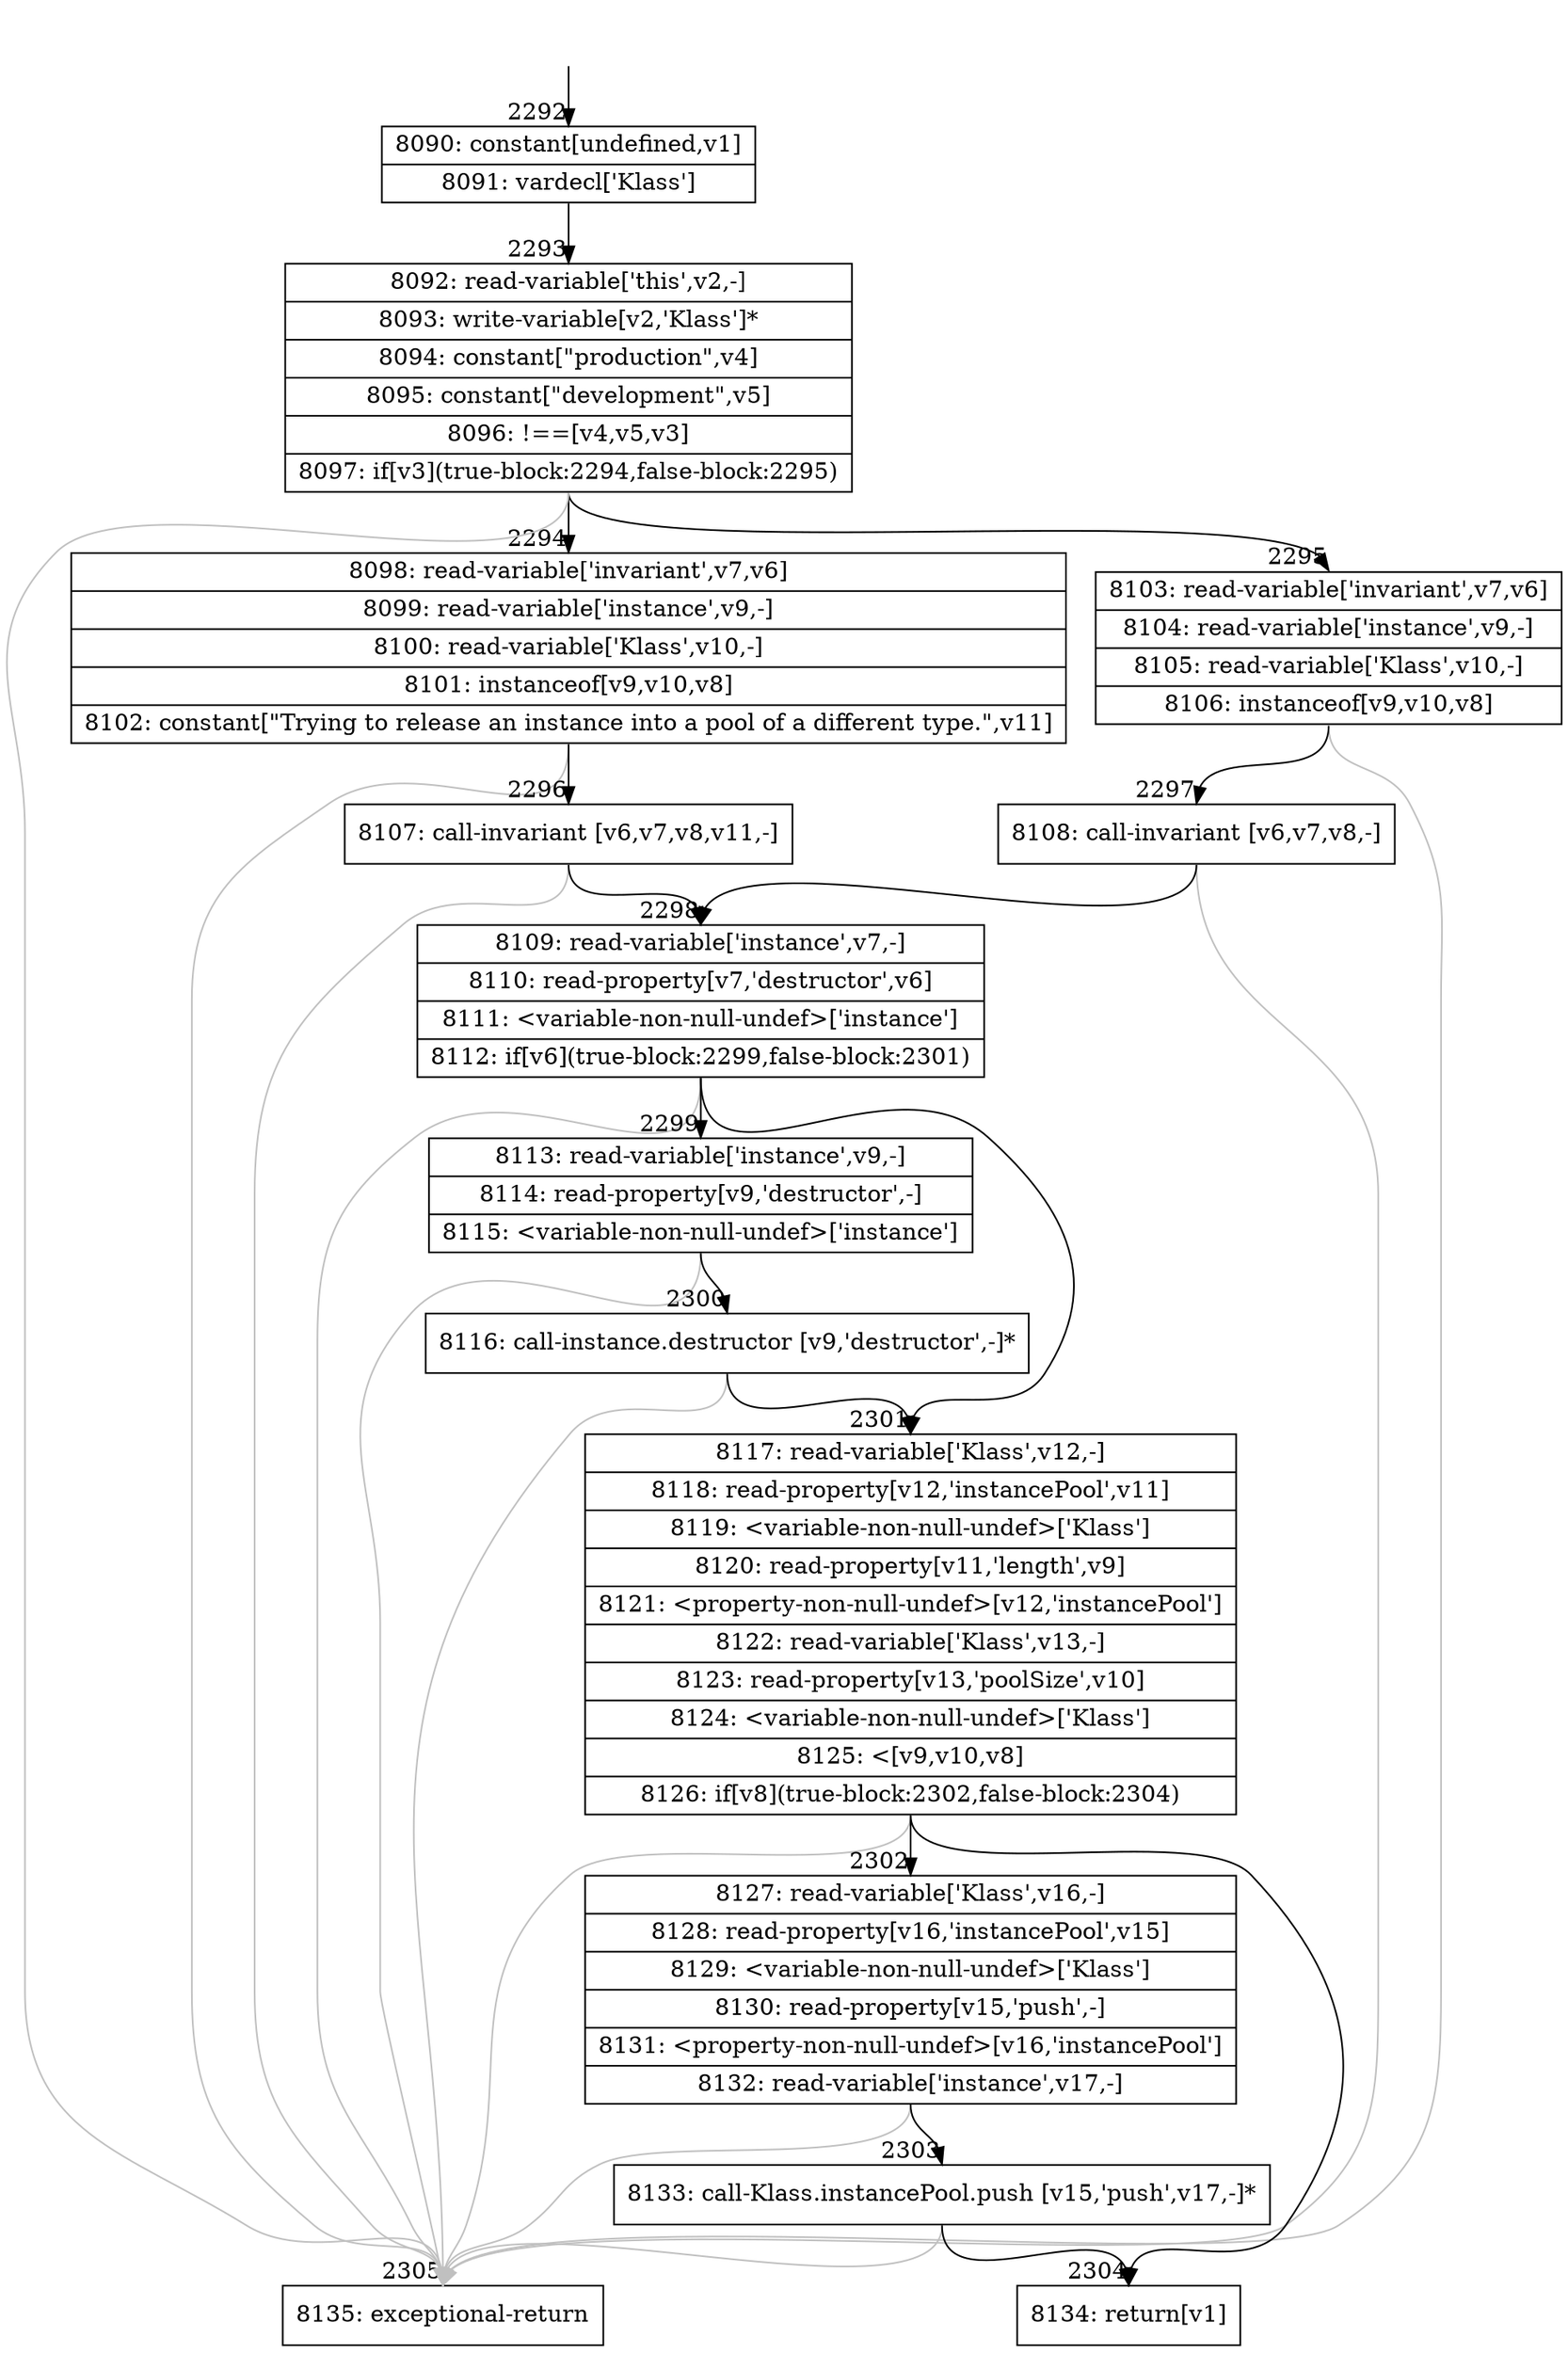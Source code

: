 digraph {
rankdir="TD"
BB_entry166[shape=none,label=""];
BB_entry166 -> BB2292 [tailport=s, headport=n, headlabel="    2292"]
BB2292 [shape=record label="{8090: constant[undefined,v1]|8091: vardecl['Klass']}" ] 
BB2292 -> BB2293 [tailport=s, headport=n, headlabel="      2293"]
BB2293 [shape=record label="{8092: read-variable['this',v2,-]|8093: write-variable[v2,'Klass']*|8094: constant[\"production\",v4]|8095: constant[\"development\",v5]|8096: !==[v4,v5,v3]|8097: if[v3](true-block:2294,false-block:2295)}" ] 
BB2293 -> BB2294 [tailport=s, headport=n, headlabel="      2294"]
BB2293 -> BB2295 [tailport=s, headport=n, headlabel="      2295"]
BB2293 -> BB2305 [tailport=s, headport=n, color=gray, headlabel="      2305"]
BB2294 [shape=record label="{8098: read-variable['invariant',v7,v6]|8099: read-variable['instance',v9,-]|8100: read-variable['Klass',v10,-]|8101: instanceof[v9,v10,v8]|8102: constant[\"Trying to release an instance into a pool of a different type.\",v11]}" ] 
BB2294 -> BB2296 [tailport=s, headport=n, headlabel="      2296"]
BB2294 -> BB2305 [tailport=s, headport=n, color=gray]
BB2295 [shape=record label="{8103: read-variable['invariant',v7,v6]|8104: read-variable['instance',v9,-]|8105: read-variable['Klass',v10,-]|8106: instanceof[v9,v10,v8]}" ] 
BB2295 -> BB2297 [tailport=s, headport=n, headlabel="      2297"]
BB2295 -> BB2305 [tailport=s, headport=n, color=gray]
BB2296 [shape=record label="{8107: call-invariant [v6,v7,v8,v11,-]}" ] 
BB2296 -> BB2298 [tailport=s, headport=n, headlabel="      2298"]
BB2296 -> BB2305 [tailport=s, headport=n, color=gray]
BB2297 [shape=record label="{8108: call-invariant [v6,v7,v8,-]}" ] 
BB2297 -> BB2298 [tailport=s, headport=n]
BB2297 -> BB2305 [tailport=s, headport=n, color=gray]
BB2298 [shape=record label="{8109: read-variable['instance',v7,-]|8110: read-property[v7,'destructor',v6]|8111: \<variable-non-null-undef\>['instance']|8112: if[v6](true-block:2299,false-block:2301)}" ] 
BB2298 -> BB2299 [tailport=s, headport=n, headlabel="      2299"]
BB2298 -> BB2301 [tailport=s, headport=n, headlabel="      2301"]
BB2298 -> BB2305 [tailport=s, headport=n, color=gray]
BB2299 [shape=record label="{8113: read-variable['instance',v9,-]|8114: read-property[v9,'destructor',-]|8115: \<variable-non-null-undef\>['instance']}" ] 
BB2299 -> BB2300 [tailport=s, headport=n, headlabel="      2300"]
BB2299 -> BB2305 [tailport=s, headport=n, color=gray]
BB2300 [shape=record label="{8116: call-instance.destructor [v9,'destructor',-]*}" ] 
BB2300 -> BB2301 [tailport=s, headport=n]
BB2300 -> BB2305 [tailport=s, headport=n, color=gray]
BB2301 [shape=record label="{8117: read-variable['Klass',v12,-]|8118: read-property[v12,'instancePool',v11]|8119: \<variable-non-null-undef\>['Klass']|8120: read-property[v11,'length',v9]|8121: \<property-non-null-undef\>[v12,'instancePool']|8122: read-variable['Klass',v13,-]|8123: read-property[v13,'poolSize',v10]|8124: \<variable-non-null-undef\>['Klass']|8125: \<[v9,v10,v8]|8126: if[v8](true-block:2302,false-block:2304)}" ] 
BB2301 -> BB2302 [tailport=s, headport=n, headlabel="      2302"]
BB2301 -> BB2304 [tailport=s, headport=n, headlabel="      2304"]
BB2301 -> BB2305 [tailport=s, headport=n, color=gray]
BB2302 [shape=record label="{8127: read-variable['Klass',v16,-]|8128: read-property[v16,'instancePool',v15]|8129: \<variable-non-null-undef\>['Klass']|8130: read-property[v15,'push',-]|8131: \<property-non-null-undef\>[v16,'instancePool']|8132: read-variable['instance',v17,-]}" ] 
BB2302 -> BB2303 [tailport=s, headport=n, headlabel="      2303"]
BB2302 -> BB2305 [tailport=s, headport=n, color=gray]
BB2303 [shape=record label="{8133: call-Klass.instancePool.push [v15,'push',v17,-]*}" ] 
BB2303 -> BB2304 [tailport=s, headport=n]
BB2303 -> BB2305 [tailport=s, headport=n, color=gray]
BB2304 [shape=record label="{8134: return[v1]}" ] 
BB2305 [shape=record label="{8135: exceptional-return}" ] 
//#$~ 4285
}
